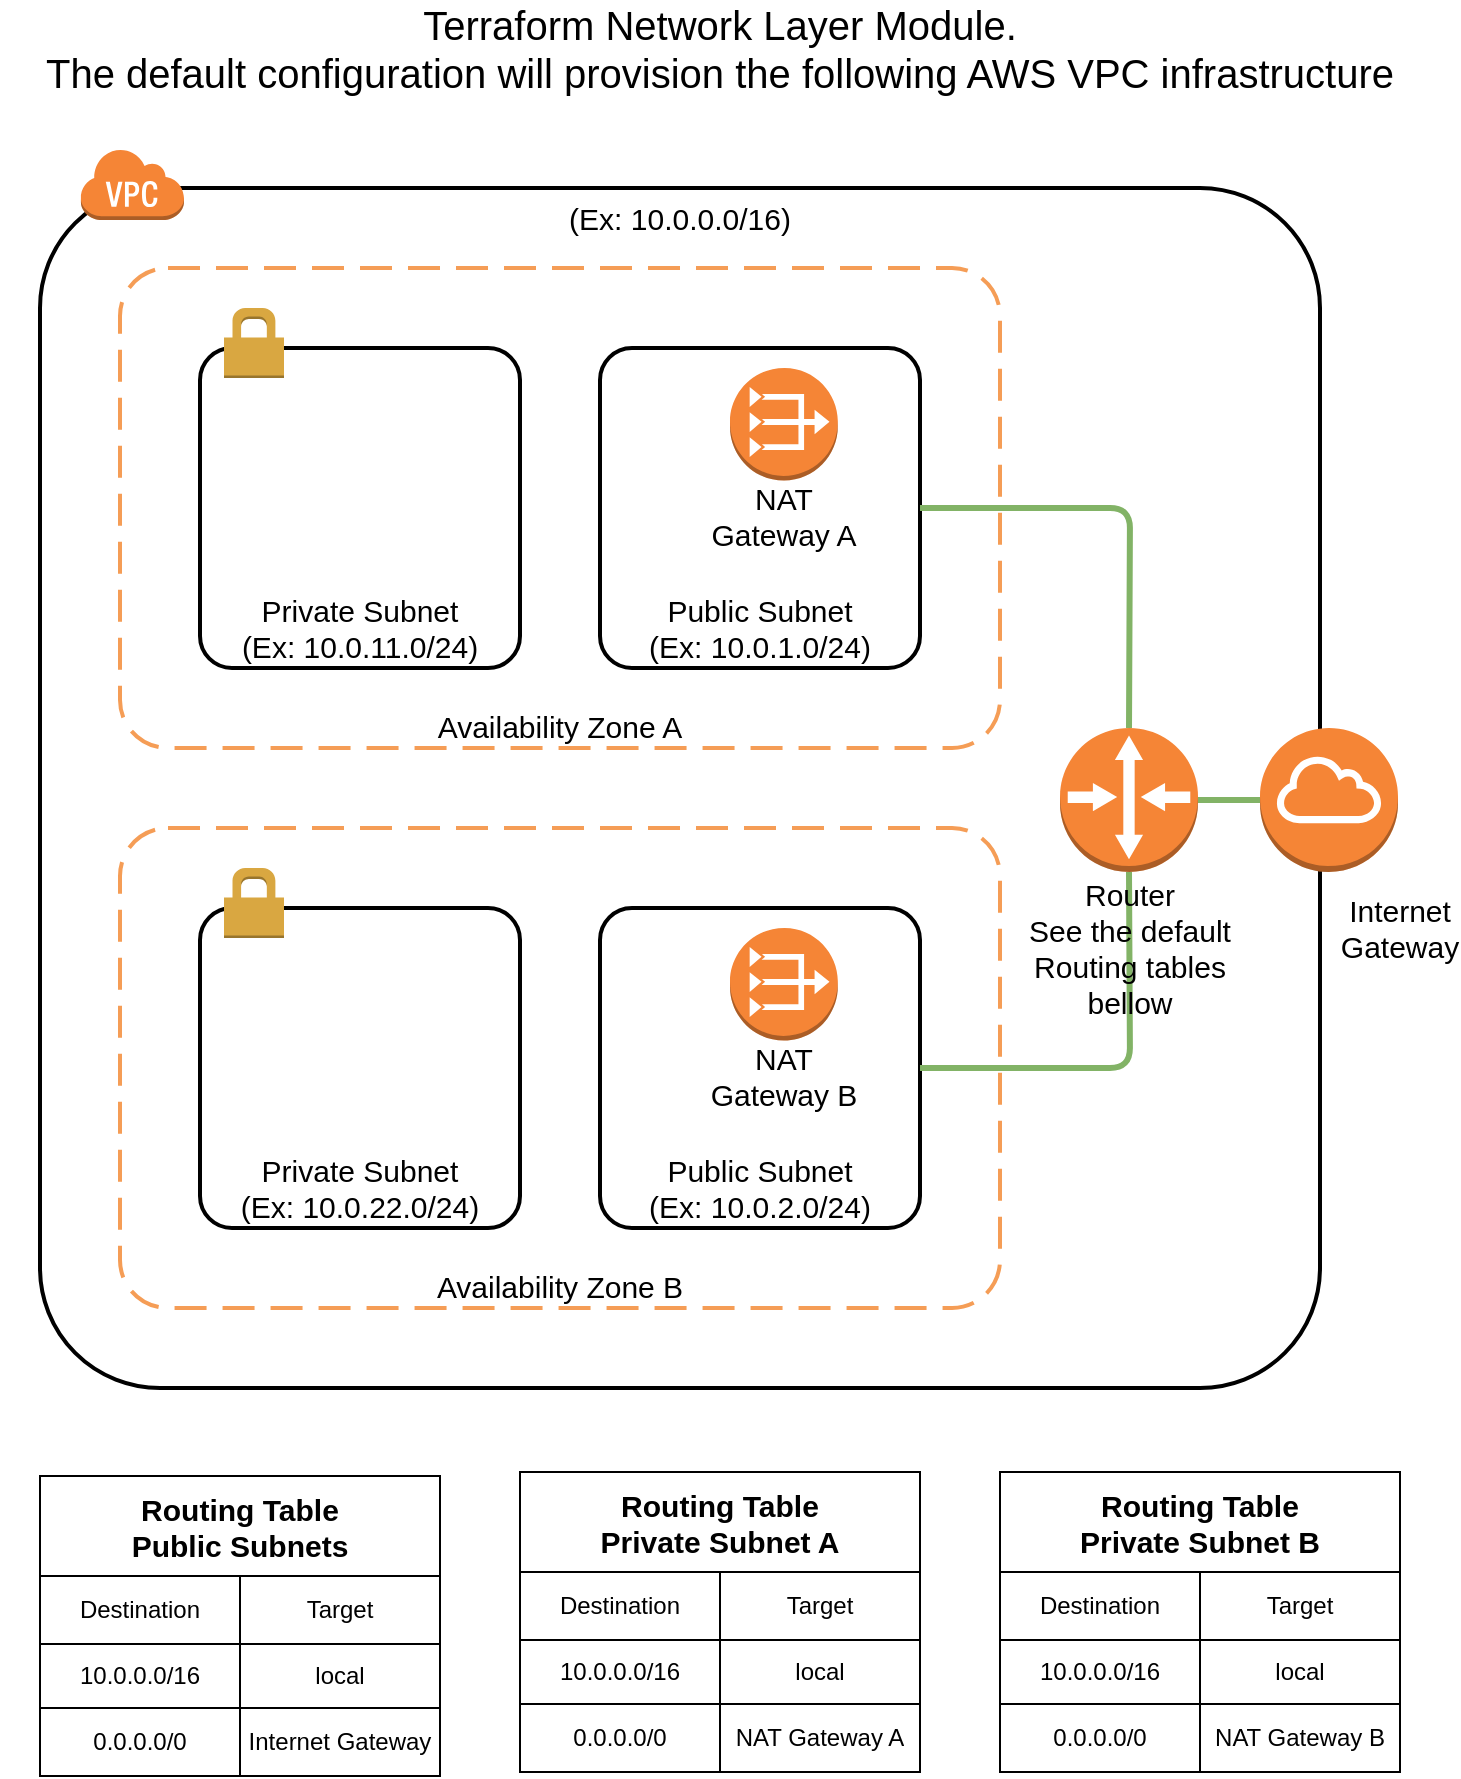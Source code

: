 <mxfile version="14.8.6" type="github">
  <diagram id="g4AoqWbRnj0pxb-XM-K8" name="Page-1">
    <mxGraphModel dx="1422" dy="762" grid="1" gridSize="10" guides="1" tooltips="1" connect="1" arrows="1" fold="1" page="1" pageScale="1" pageWidth="850" pageHeight="1100" math="0" shadow="0">
      <root>
        <mxCell id="0" />
        <mxCell id="1" parent="0" />
        <mxCell id="TOk7d_cGTAFBEC6N5CIW-1" value="(Ex: 10.0.0.0/16)" style="rounded=1;arcSize=10;dashed=0;fillColor=none;gradientColor=none;strokeWidth=2;verticalAlign=top;fontSize=15;" vertex="1" parent="1">
          <mxGeometry x="80" y="120" width="640" height="600" as="geometry" />
        </mxCell>
        <mxCell id="TOk7d_cGTAFBEC6N5CIW-2" value="" style="dashed=0;html=1;shape=mxgraph.aws3.virtual_private_cloud;fillColor=#F58536;gradientColor=none;dashed=0;" vertex="1" parent="1">
          <mxGeometry x="100" y="100" width="52" height="36" as="geometry" />
        </mxCell>
        <mxCell id="TOk7d_cGTAFBEC6N5CIW-3" value="" style="outlineConnect=0;dashed=0;verticalLabelPosition=bottom;verticalAlign=top;align=center;html=1;shape=mxgraph.aws3.internet_gateway;fillColor=#F58536;gradientColor=none;" vertex="1" parent="1">
          <mxGeometry x="690" y="390" width="69" height="72" as="geometry" />
        </mxCell>
        <mxCell id="TOk7d_cGTAFBEC6N5CIW-4" value="" style="outlineConnect=0;dashed=0;verticalLabelPosition=bottom;verticalAlign=top;align=center;html=1;shape=mxgraph.aws3.router;fillColor=#F58536;gradientColor=none;" vertex="1" parent="1">
          <mxGeometry x="590" y="390" width="69" height="72" as="geometry" />
        </mxCell>
        <mxCell id="TOk7d_cGTAFBEC6N5CIW-5" value="" style="group" vertex="1" connectable="0" parent="1">
          <mxGeometry x="120" y="160" width="440" height="240" as="geometry" />
        </mxCell>
        <mxCell id="TOk7d_cGTAFBEC6N5CIW-6" value="Availability Zone A" style="rounded=1;arcSize=10;dashed=1;strokeColor=#F59D56;fillColor=none;gradientColor=none;dashPattern=8 4;strokeWidth=2;verticalAlign=bottom;fontSize=15;" vertex="1" parent="TOk7d_cGTAFBEC6N5CIW-5">
          <mxGeometry width="440" height="240" as="geometry" />
        </mxCell>
        <mxCell id="TOk7d_cGTAFBEC6N5CIW-7" value="Private Subnet&#xa;(Ex: 10.0.11.0/24)" style="rounded=1;arcSize=10;dashed=0;fillColor=none;gradientColor=none;strokeWidth=2;verticalAlign=bottom;fontSize=15;" vertex="1" parent="TOk7d_cGTAFBEC6N5CIW-5">
          <mxGeometry x="40" y="40" width="160" height="160" as="geometry" />
        </mxCell>
        <mxCell id="TOk7d_cGTAFBEC6N5CIW-8" value="" style="dashed=0;html=1;shape=mxgraph.aws3.permissions;fillColor=#D9A741;gradientColor=none;dashed=0;" vertex="1" parent="TOk7d_cGTAFBEC6N5CIW-5">
          <mxGeometry x="52" y="20" width="30" height="35" as="geometry" />
        </mxCell>
        <mxCell id="TOk7d_cGTAFBEC6N5CIW-9" value="Public Subnet&#xa;(Ex: 10.0.1.0/24)" style="rounded=1;arcSize=10;dashed=0;fillColor=none;gradientColor=none;strokeWidth=2;verticalAlign=bottom;fontSize=15;" vertex="1" parent="TOk7d_cGTAFBEC6N5CIW-5">
          <mxGeometry x="240" y="40" width="160" height="160" as="geometry" />
        </mxCell>
        <mxCell id="TOk7d_cGTAFBEC6N5CIW-10" value="" style="outlineConnect=0;dashed=0;verticalLabelPosition=bottom;verticalAlign=top;align=center;html=1;shape=mxgraph.aws3.vpc_nat_gateway;fillColor=#F58536;gradientColor=none;" vertex="1" parent="TOk7d_cGTAFBEC6N5CIW-5">
          <mxGeometry x="305" y="50.01" width="53.91" height="56.25" as="geometry" />
        </mxCell>
        <mxCell id="TOk7d_cGTAFBEC6N5CIW-11" value="NAT Gateway A" style="text;html=1;strokeColor=none;fillColor=none;align=center;verticalAlign=middle;whiteSpace=wrap;rounded=0;fontSize=15;" vertex="1" parent="TOk7d_cGTAFBEC6N5CIW-5">
          <mxGeometry x="290.98" y="114.13" width="81.95" height="20" as="geometry" />
        </mxCell>
        <mxCell id="TOk7d_cGTAFBEC6N5CIW-12" value="" style="group" vertex="1" connectable="0" parent="1">
          <mxGeometry x="120" y="440" width="440" height="240" as="geometry" />
        </mxCell>
        <mxCell id="TOk7d_cGTAFBEC6N5CIW-13" value="Availability Zone B" style="rounded=1;arcSize=10;dashed=1;strokeColor=#F59D56;fillColor=none;gradientColor=none;dashPattern=8 4;strokeWidth=2;verticalAlign=bottom;fontSize=15;" vertex="1" parent="TOk7d_cGTAFBEC6N5CIW-12">
          <mxGeometry width="440" height="240" as="geometry" />
        </mxCell>
        <mxCell id="TOk7d_cGTAFBEC6N5CIW-14" value="Private Subnet&#xa;(Ex: 10.0.22.0/24)" style="rounded=1;arcSize=10;dashed=0;fillColor=none;gradientColor=none;strokeWidth=2;verticalAlign=bottom;fontSize=15;" vertex="1" parent="TOk7d_cGTAFBEC6N5CIW-12">
          <mxGeometry x="40" y="40" width="160" height="160" as="geometry" />
        </mxCell>
        <mxCell id="TOk7d_cGTAFBEC6N5CIW-15" value="" style="dashed=0;html=1;shape=mxgraph.aws3.permissions;fillColor=#D9A741;gradientColor=none;dashed=0;" vertex="1" parent="TOk7d_cGTAFBEC6N5CIW-12">
          <mxGeometry x="52" y="20" width="30" height="35" as="geometry" />
        </mxCell>
        <mxCell id="TOk7d_cGTAFBEC6N5CIW-16" value="Public Subnet&#xa;(Ex: 10.0.2.0/24)" style="rounded=1;arcSize=10;dashed=0;fillColor=none;gradientColor=none;strokeWidth=2;verticalAlign=bottom;fontSize=15;" vertex="1" parent="TOk7d_cGTAFBEC6N5CIW-12">
          <mxGeometry x="240" y="40" width="160" height="160" as="geometry" />
        </mxCell>
        <mxCell id="TOk7d_cGTAFBEC6N5CIW-17" value="" style="outlineConnect=0;dashed=0;verticalLabelPosition=bottom;verticalAlign=top;align=center;html=1;shape=mxgraph.aws3.vpc_nat_gateway;fillColor=#F58536;gradientColor=none;" vertex="1" parent="TOk7d_cGTAFBEC6N5CIW-12">
          <mxGeometry x="305" y="50.01" width="53.91" height="56.25" as="geometry" />
        </mxCell>
        <mxCell id="TOk7d_cGTAFBEC6N5CIW-18" value="NAT Gateway B" style="text;html=1;strokeColor=none;fillColor=none;align=center;verticalAlign=middle;whiteSpace=wrap;rounded=0;fontSize=15;" vertex="1" parent="TOk7d_cGTAFBEC6N5CIW-12">
          <mxGeometry x="290.98" y="114.13" width="81.95" height="20" as="geometry" />
        </mxCell>
        <mxCell id="TOk7d_cGTAFBEC6N5CIW-19" value="Routing Table&#xa;Private Subnet A" style="shape=table;startSize=50;container=1;collapsible=0;childLayout=tableLayout;fontStyle=1;align=center;fontSize=15;" vertex="1" parent="1">
          <mxGeometry x="320" y="762" width="200" height="150" as="geometry" />
        </mxCell>
        <mxCell id="TOk7d_cGTAFBEC6N5CIW-20" value="" style="shape=partialRectangle;html=1;whiteSpace=wrap;collapsible=0;dropTarget=0;pointerEvents=0;fillColor=none;top=0;left=0;bottom=0;right=0;points=[[0,0.5],[1,0.5]];portConstraint=eastwest;" vertex="1" parent="TOk7d_cGTAFBEC6N5CIW-19">
          <mxGeometry y="50" width="200" height="34" as="geometry" />
        </mxCell>
        <mxCell id="TOk7d_cGTAFBEC6N5CIW-21" value="Destination" style="shape=partialRectangle;html=1;whiteSpace=wrap;connectable=0;fillColor=none;top=0;left=0;bottom=0;right=0;overflow=hidden;" vertex="1" parent="TOk7d_cGTAFBEC6N5CIW-20">
          <mxGeometry width="100" height="34" as="geometry" />
        </mxCell>
        <mxCell id="TOk7d_cGTAFBEC6N5CIW-22" value="Target" style="shape=partialRectangle;html=1;whiteSpace=wrap;connectable=0;fillColor=none;top=0;left=0;bottom=0;right=0;overflow=hidden;" vertex="1" parent="TOk7d_cGTAFBEC6N5CIW-20">
          <mxGeometry x="100" width="100" height="34" as="geometry" />
        </mxCell>
        <mxCell id="TOk7d_cGTAFBEC6N5CIW-23" value="" style="shape=partialRectangle;html=1;whiteSpace=wrap;collapsible=0;dropTarget=0;pointerEvents=0;fillColor=none;top=0;left=0;bottom=0;right=0;points=[[0,0.5],[1,0.5]];portConstraint=eastwest;" vertex="1" parent="TOk7d_cGTAFBEC6N5CIW-19">
          <mxGeometry y="84" width="200" height="32" as="geometry" />
        </mxCell>
        <mxCell id="TOk7d_cGTAFBEC6N5CIW-24" value="10.0.0.0/16" style="shape=partialRectangle;html=1;whiteSpace=wrap;connectable=0;fillColor=none;top=0;left=0;bottom=0;right=0;overflow=hidden;" vertex="1" parent="TOk7d_cGTAFBEC6N5CIW-23">
          <mxGeometry width="100" height="32" as="geometry" />
        </mxCell>
        <mxCell id="TOk7d_cGTAFBEC6N5CIW-25" value="local" style="shape=partialRectangle;html=1;whiteSpace=wrap;connectable=0;fillColor=none;top=0;left=0;bottom=0;right=0;overflow=hidden;" vertex="1" parent="TOk7d_cGTAFBEC6N5CIW-23">
          <mxGeometry x="100" width="100" height="32" as="geometry" />
        </mxCell>
        <mxCell id="TOk7d_cGTAFBEC6N5CIW-26" value="" style="shape=partialRectangle;html=1;whiteSpace=wrap;collapsible=0;dropTarget=0;pointerEvents=0;fillColor=none;top=0;left=0;bottom=0;right=0;points=[[0,0.5],[1,0.5]];portConstraint=eastwest;" vertex="1" parent="TOk7d_cGTAFBEC6N5CIW-19">
          <mxGeometry y="116" width="200" height="34" as="geometry" />
        </mxCell>
        <mxCell id="TOk7d_cGTAFBEC6N5CIW-27" value="0.0.0.0/0" style="shape=partialRectangle;html=1;whiteSpace=wrap;connectable=0;fillColor=none;top=0;left=0;bottom=0;right=0;overflow=hidden;" vertex="1" parent="TOk7d_cGTAFBEC6N5CIW-26">
          <mxGeometry width="100" height="34" as="geometry" />
        </mxCell>
        <mxCell id="TOk7d_cGTAFBEC6N5CIW-28" value="NAT Gateway A" style="shape=partialRectangle;html=1;whiteSpace=wrap;connectable=0;fillColor=none;top=0;left=0;bottom=0;right=0;overflow=hidden;" vertex="1" parent="TOk7d_cGTAFBEC6N5CIW-26">
          <mxGeometry x="100" width="100" height="34" as="geometry" />
        </mxCell>
        <mxCell id="TOk7d_cGTAFBEC6N5CIW-29" value="Routing Table&#xa;Private Subnet B" style="shape=table;startSize=50;container=1;collapsible=0;childLayout=tableLayout;fontStyle=1;align=center;fontSize=15;" vertex="1" parent="1">
          <mxGeometry x="560" y="762" width="200" height="150" as="geometry" />
        </mxCell>
        <mxCell id="TOk7d_cGTAFBEC6N5CIW-30" value="" style="shape=partialRectangle;html=1;whiteSpace=wrap;collapsible=0;dropTarget=0;pointerEvents=0;fillColor=none;top=0;left=0;bottom=0;right=0;points=[[0,0.5],[1,0.5]];portConstraint=eastwest;" vertex="1" parent="TOk7d_cGTAFBEC6N5CIW-29">
          <mxGeometry y="50" width="200" height="34" as="geometry" />
        </mxCell>
        <mxCell id="TOk7d_cGTAFBEC6N5CIW-31" value="Destination" style="shape=partialRectangle;html=1;whiteSpace=wrap;connectable=0;fillColor=none;top=0;left=0;bottom=0;right=0;overflow=hidden;" vertex="1" parent="TOk7d_cGTAFBEC6N5CIW-30">
          <mxGeometry width="100" height="34" as="geometry" />
        </mxCell>
        <mxCell id="TOk7d_cGTAFBEC6N5CIW-32" value="Target" style="shape=partialRectangle;html=1;whiteSpace=wrap;connectable=0;fillColor=none;top=0;left=0;bottom=0;right=0;overflow=hidden;" vertex="1" parent="TOk7d_cGTAFBEC6N5CIW-30">
          <mxGeometry x="100" width="100" height="34" as="geometry" />
        </mxCell>
        <mxCell id="TOk7d_cGTAFBEC6N5CIW-33" value="" style="shape=partialRectangle;html=1;whiteSpace=wrap;collapsible=0;dropTarget=0;pointerEvents=0;fillColor=none;top=0;left=0;bottom=0;right=0;points=[[0,0.5],[1,0.5]];portConstraint=eastwest;" vertex="1" parent="TOk7d_cGTAFBEC6N5CIW-29">
          <mxGeometry y="84" width="200" height="32" as="geometry" />
        </mxCell>
        <mxCell id="TOk7d_cGTAFBEC6N5CIW-34" value="10.0.0.0/16" style="shape=partialRectangle;html=1;whiteSpace=wrap;connectable=0;fillColor=none;top=0;left=0;bottom=0;right=0;overflow=hidden;" vertex="1" parent="TOk7d_cGTAFBEC6N5CIW-33">
          <mxGeometry width="100" height="32" as="geometry" />
        </mxCell>
        <mxCell id="TOk7d_cGTAFBEC6N5CIW-35" value="local" style="shape=partialRectangle;html=1;whiteSpace=wrap;connectable=0;fillColor=none;top=0;left=0;bottom=0;right=0;overflow=hidden;" vertex="1" parent="TOk7d_cGTAFBEC6N5CIW-33">
          <mxGeometry x="100" width="100" height="32" as="geometry" />
        </mxCell>
        <mxCell id="TOk7d_cGTAFBEC6N5CIW-36" value="" style="shape=partialRectangle;html=1;whiteSpace=wrap;collapsible=0;dropTarget=0;pointerEvents=0;fillColor=none;top=0;left=0;bottom=0;right=0;points=[[0,0.5],[1,0.5]];portConstraint=eastwest;" vertex="1" parent="TOk7d_cGTAFBEC6N5CIW-29">
          <mxGeometry y="116" width="200" height="34" as="geometry" />
        </mxCell>
        <mxCell id="TOk7d_cGTAFBEC6N5CIW-37" value="0.0.0.0/0" style="shape=partialRectangle;html=1;whiteSpace=wrap;connectable=0;fillColor=none;top=0;left=0;bottom=0;right=0;overflow=hidden;" vertex="1" parent="TOk7d_cGTAFBEC6N5CIW-36">
          <mxGeometry width="100" height="34" as="geometry" />
        </mxCell>
        <mxCell id="TOk7d_cGTAFBEC6N5CIW-38" value="NAT Gateway B" style="shape=partialRectangle;html=1;whiteSpace=wrap;connectable=0;fillColor=none;top=0;left=0;bottom=0;right=0;overflow=hidden;" vertex="1" parent="TOk7d_cGTAFBEC6N5CIW-36">
          <mxGeometry x="100" width="100" height="34" as="geometry" />
        </mxCell>
        <mxCell id="TOk7d_cGTAFBEC6N5CIW-39" value="Routing Table&#xa;Public Subnets" style="shape=table;startSize=50;container=1;collapsible=0;childLayout=tableLayout;fontStyle=1;align=center;fontSize=15;" vertex="1" parent="1">
          <mxGeometry x="80" y="764" width="200" height="150" as="geometry" />
        </mxCell>
        <mxCell id="TOk7d_cGTAFBEC6N5CIW-40" value="" style="shape=partialRectangle;html=1;whiteSpace=wrap;collapsible=0;dropTarget=0;pointerEvents=0;fillColor=none;top=0;left=0;bottom=0;right=0;points=[[0,0.5],[1,0.5]];portConstraint=eastwest;" vertex="1" parent="TOk7d_cGTAFBEC6N5CIW-39">
          <mxGeometry y="50" width="200" height="34" as="geometry" />
        </mxCell>
        <mxCell id="TOk7d_cGTAFBEC6N5CIW-41" value="Destination" style="shape=partialRectangle;html=1;whiteSpace=wrap;connectable=0;fillColor=none;top=0;left=0;bottom=0;right=0;overflow=hidden;" vertex="1" parent="TOk7d_cGTAFBEC6N5CIW-40">
          <mxGeometry width="100" height="34" as="geometry" />
        </mxCell>
        <mxCell id="TOk7d_cGTAFBEC6N5CIW-42" value="Target" style="shape=partialRectangle;html=1;whiteSpace=wrap;connectable=0;fillColor=none;top=0;left=0;bottom=0;right=0;overflow=hidden;" vertex="1" parent="TOk7d_cGTAFBEC6N5CIW-40">
          <mxGeometry x="100" width="100" height="34" as="geometry" />
        </mxCell>
        <mxCell id="TOk7d_cGTAFBEC6N5CIW-43" value="" style="shape=partialRectangle;html=1;whiteSpace=wrap;collapsible=0;dropTarget=0;pointerEvents=0;fillColor=none;top=0;left=0;bottom=0;right=0;points=[[0,0.5],[1,0.5]];portConstraint=eastwest;" vertex="1" parent="TOk7d_cGTAFBEC6N5CIW-39">
          <mxGeometry y="84" width="200" height="32" as="geometry" />
        </mxCell>
        <mxCell id="TOk7d_cGTAFBEC6N5CIW-44" value="10.0.0.0/16" style="shape=partialRectangle;html=1;whiteSpace=wrap;connectable=0;fillColor=none;top=0;left=0;bottom=0;right=0;overflow=hidden;" vertex="1" parent="TOk7d_cGTAFBEC6N5CIW-43">
          <mxGeometry width="100" height="32" as="geometry" />
        </mxCell>
        <mxCell id="TOk7d_cGTAFBEC6N5CIW-45" value="local" style="shape=partialRectangle;html=1;whiteSpace=wrap;connectable=0;fillColor=none;top=0;left=0;bottom=0;right=0;overflow=hidden;" vertex="1" parent="TOk7d_cGTAFBEC6N5CIW-43">
          <mxGeometry x="100" width="100" height="32" as="geometry" />
        </mxCell>
        <mxCell id="TOk7d_cGTAFBEC6N5CIW-46" value="" style="shape=partialRectangle;html=1;whiteSpace=wrap;collapsible=0;dropTarget=0;pointerEvents=0;fillColor=none;top=0;left=0;bottom=0;right=0;points=[[0,0.5],[1,0.5]];portConstraint=eastwest;" vertex="1" parent="TOk7d_cGTAFBEC6N5CIW-39">
          <mxGeometry y="116" width="200" height="34" as="geometry" />
        </mxCell>
        <mxCell id="TOk7d_cGTAFBEC6N5CIW-47" value="0.0.0.0/0" style="shape=partialRectangle;html=1;whiteSpace=wrap;connectable=0;fillColor=none;top=0;left=0;bottom=0;right=0;overflow=hidden;" vertex="1" parent="TOk7d_cGTAFBEC6N5CIW-46">
          <mxGeometry width="100" height="34" as="geometry" />
        </mxCell>
        <mxCell id="TOk7d_cGTAFBEC6N5CIW-48" value="Internet Gateway" style="shape=partialRectangle;html=1;whiteSpace=wrap;connectable=0;fillColor=none;top=0;left=0;bottom=0;right=0;overflow=hidden;" vertex="1" parent="TOk7d_cGTAFBEC6N5CIW-46">
          <mxGeometry x="100" width="100" height="34" as="geometry" />
        </mxCell>
        <mxCell id="TOk7d_cGTAFBEC6N5CIW-49" value="Terraform Network Layer Module.&lt;br style=&quot;font-size: 20px&quot;&gt;The default configuration will provision the following AWS VPC infrastructure" style="text;html=1;strokeColor=none;fillColor=none;align=center;verticalAlign=middle;whiteSpace=wrap;rounded=0;fontSize=20;" vertex="1" parent="1">
          <mxGeometry x="60" y="40" width="720" height="20" as="geometry" />
        </mxCell>
        <mxCell id="TOk7d_cGTAFBEC6N5CIW-50" value="Internet&lt;br&gt;Gateway" style="text;html=1;strokeColor=none;fillColor=none;align=center;verticalAlign=middle;whiteSpace=wrap;rounded=0;fontSize=15;" vertex="1" parent="1">
          <mxGeometry x="740" y="480" width="40" height="20" as="geometry" />
        </mxCell>
        <mxCell id="TOk7d_cGTAFBEC6N5CIW-51" value="" style="endArrow=none;html=1;fontSize=15;exitX=1;exitY=0.5;exitDx=0;exitDy=0;entryX=0.5;entryY=0;entryDx=0;entryDy=0;entryPerimeter=0;fillColor=#d5e8d4;strokeColor=#82b366;strokeWidth=3;" edge="1" parent="1" source="TOk7d_cGTAFBEC6N5CIW-9" target="TOk7d_cGTAFBEC6N5CIW-4">
          <mxGeometry width="50" height="50" relative="1" as="geometry">
            <mxPoint x="650" y="380" as="sourcePoint" />
            <mxPoint x="700" y="330" as="targetPoint" />
            <Array as="points">
              <mxPoint x="625" y="280" />
            </Array>
          </mxGeometry>
        </mxCell>
        <mxCell id="TOk7d_cGTAFBEC6N5CIW-52" value="" style="endArrow=none;html=1;fontSize=15;exitX=1;exitY=0.5;exitDx=0;exitDy=0;entryX=0.5;entryY=1;entryDx=0;entryDy=0;entryPerimeter=0;fillColor=#d5e8d4;strokeColor=#82b366;strokeWidth=3;" edge="1" parent="1" source="TOk7d_cGTAFBEC6N5CIW-16" target="TOk7d_cGTAFBEC6N5CIW-4">
          <mxGeometry width="50" height="50" relative="1" as="geometry">
            <mxPoint x="530" y="290" as="sourcePoint" />
            <mxPoint x="634.5" y="400" as="targetPoint" />
            <Array as="points">
              <mxPoint x="625" y="560" />
            </Array>
          </mxGeometry>
        </mxCell>
        <mxCell id="TOk7d_cGTAFBEC6N5CIW-53" value="Router&lt;br&gt;See the default Routing tables bellow" style="text;html=1;strokeColor=none;fillColor=none;align=center;verticalAlign=middle;whiteSpace=wrap;rounded=0;fontSize=15;" vertex="1" parent="1">
          <mxGeometry x="559.5" y="490" width="130" height="20" as="geometry" />
        </mxCell>
        <mxCell id="TOk7d_cGTAFBEC6N5CIW-54" value="" style="endArrow=none;html=1;fontSize=15;strokeWidth=3;exitX=1;exitY=0.5;exitDx=0;exitDy=0;exitPerimeter=0;entryX=0;entryY=0.5;entryDx=0;entryDy=0;entryPerimeter=0;fillColor=#d5e8d4;strokeColor=#82b366;" edge="1" parent="1" source="TOk7d_cGTAFBEC6N5CIW-4" target="TOk7d_cGTAFBEC6N5CIW-3">
          <mxGeometry width="50" height="50" relative="1" as="geometry">
            <mxPoint x="650" y="480" as="sourcePoint" />
            <mxPoint x="690" y="430" as="targetPoint" />
          </mxGeometry>
        </mxCell>
      </root>
    </mxGraphModel>
  </diagram>
</mxfile>

